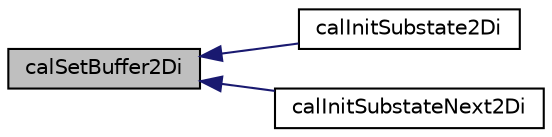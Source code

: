 digraph "calSetBuffer2Di"
{
  edge [fontname="Helvetica",fontsize="10",labelfontname="Helvetica",labelfontsize="10"];
  node [fontname="Helvetica",fontsize="10",shape=record];
  rankdir="LR";
  Node1 [label="calSetBuffer2Di",height=0.2,width=0.4,color="black", fillcolor="grey75", style="filled" fontcolor="black"];
  Node1 -> Node2 [dir="back",color="midnightblue",fontsize="10",style="solid",fontname="Helvetica"];
  Node2 [label="calInitSubstate2Di",height=0.2,width=0.4,color="black", fillcolor="white", style="filled",URL="$cal2_d_8h.html#ac031d736f6aee4a9b7c5d17ccf728ba1",tooltip="Initializes a integer substate a constant value; both the current and next matrices are initialized..."];
  Node1 -> Node3 [dir="back",color="midnightblue",fontsize="10",style="solid",fontname="Helvetica"];
  Node3 [label="calInitSubstateNext2Di",height=0.2,width=0.4,color="black", fillcolor="white", style="filled",URL="$cal2_d_8h.html#a3145d532515dae943ff3412120de7138",tooltip="Initializes a the next buffer of an integer substate to a constant value. "];
}
